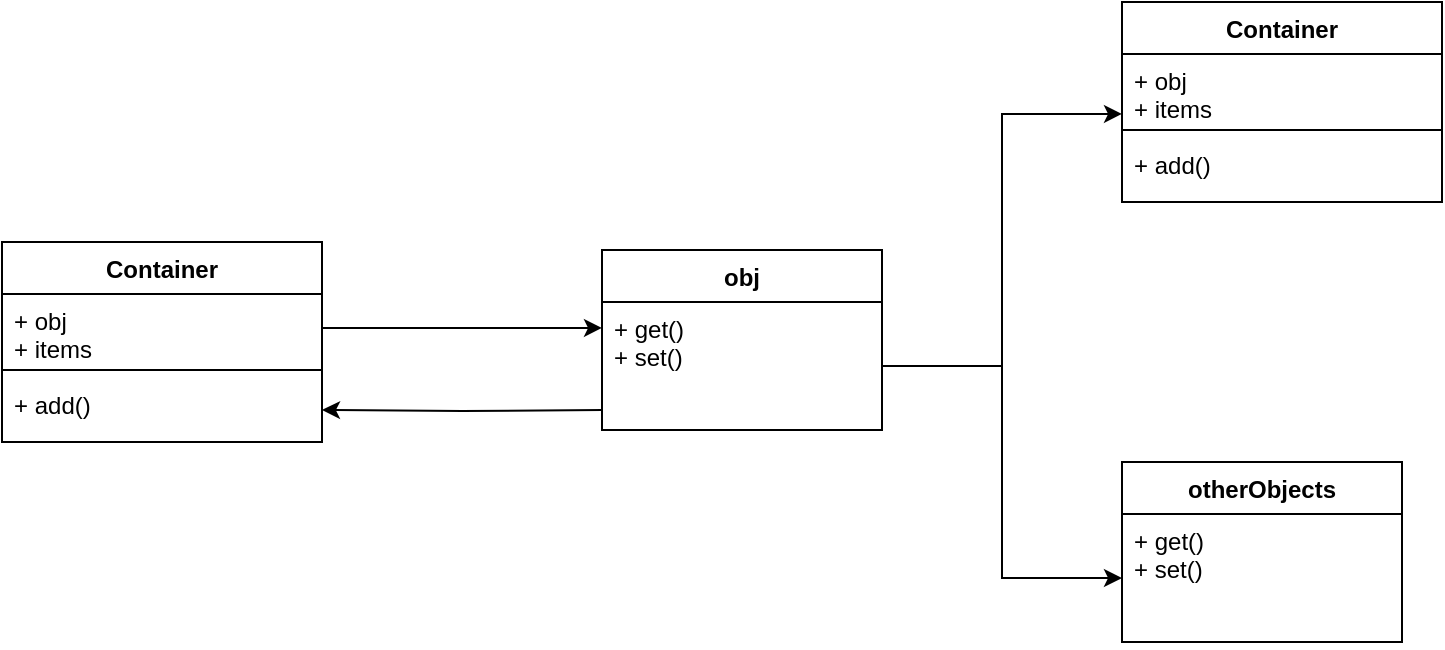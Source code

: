 <mxfile version="18.0.6" type="device"><diagram id="I8nTYieujlO24Bms7I8n" name="Página-1"><mxGraphModel dx="1101" dy="-484" grid="1" gridSize="10" guides="1" tooltips="1" connect="1" arrows="1" fold="1" page="1" pageScale="1" pageWidth="827" pageHeight="1169" math="0" shadow="0"><root><mxCell id="0"/><mxCell id="1" parent="0"/><mxCell id="_TDPx9sgOGXNv7_Ddios-1" value="Container" style="swimlane;fontStyle=1;align=center;verticalAlign=top;childLayout=stackLayout;horizontal=1;startSize=26;horizontalStack=0;resizeParent=1;resizeParentMax=0;resizeLast=0;collapsible=1;marginBottom=0;" parent="1" vertex="1"><mxGeometry x="30" y="1630" width="160" height="100" as="geometry"/></mxCell><mxCell id="_TDPx9sgOGXNv7_Ddios-2" value="+ obj&#10;+ items" style="text;strokeColor=none;fillColor=none;align=left;verticalAlign=top;spacingLeft=4;spacingRight=4;overflow=hidden;rotatable=0;points=[[0,0.5],[1,0.5]];portConstraint=eastwest;" parent="_TDPx9sgOGXNv7_Ddios-1" vertex="1"><mxGeometry y="26" width="160" height="34" as="geometry"/></mxCell><mxCell id="_TDPx9sgOGXNv7_Ddios-3" value="" style="line;strokeWidth=1;fillColor=none;align=left;verticalAlign=middle;spacingTop=-1;spacingLeft=3;spacingRight=3;rotatable=0;labelPosition=right;points=[];portConstraint=eastwest;" parent="_TDPx9sgOGXNv7_Ddios-1" vertex="1"><mxGeometry y="60" width="160" height="8" as="geometry"/></mxCell><mxCell id="_TDPx9sgOGXNv7_Ddios-4" value="+ add()" style="text;strokeColor=none;fillColor=none;align=left;verticalAlign=top;spacingLeft=4;spacingRight=4;overflow=hidden;rotatable=0;points=[[0,0.5],[1,0.5]];portConstraint=eastwest;" parent="_TDPx9sgOGXNv7_Ddios-1" vertex="1"><mxGeometry y="68" width="160" height="32" as="geometry"/></mxCell><mxCell id="_TDPx9sgOGXNv7_Ddios-5" value="obj" style="swimlane;fontStyle=1;childLayout=stackLayout;horizontal=1;startSize=26;fillColor=none;horizontalStack=0;resizeParent=1;resizeParentMax=0;resizeLast=0;collapsible=1;marginBottom=0;" parent="1" vertex="1"><mxGeometry x="330" y="1634" width="140" height="90" as="geometry"/></mxCell><mxCell id="_TDPx9sgOGXNv7_Ddios-6" value="+ get()&#10;+ set()" style="text;strokeColor=none;fillColor=none;align=left;verticalAlign=top;spacingLeft=4;spacingRight=4;overflow=hidden;rotatable=0;points=[[0,0.5],[1,0.5]];portConstraint=eastwest;" parent="_TDPx9sgOGXNv7_Ddios-5" vertex="1"><mxGeometry y="26" width="140" height="64" as="geometry"/></mxCell><mxCell id="_TDPx9sgOGXNv7_Ddios-9" style="edgeStyle=orthogonalEdgeStyle;rounded=0;orthogonalLoop=1;jettySize=auto;html=1;entryX=0;entryY=0.203;entryDx=0;entryDy=0;entryPerimeter=0;strokeColor=default;endArrow=classic;endFill=1;" parent="1" source="_TDPx9sgOGXNv7_Ddios-2" target="_TDPx9sgOGXNv7_Ddios-6" edge="1"><mxGeometry relative="1" as="geometry"/></mxCell><mxCell id="_TDPx9sgOGXNv7_Ddios-10" style="edgeStyle=orthogonalEdgeStyle;rounded=0;orthogonalLoop=1;jettySize=auto;html=1;entryX=1;entryY=0.5;entryDx=0;entryDy=0;" parent="1" target="_TDPx9sgOGXNv7_Ddios-4" edge="1"><mxGeometry relative="1" as="geometry"><mxPoint x="330" y="1714" as="sourcePoint"/><mxPoint x="200" y="1714" as="targetPoint"/></mxGeometry></mxCell><mxCell id="_knWAdnticjTRXkDGaUi-1" value="Container" style="swimlane;fontStyle=1;align=center;verticalAlign=top;childLayout=stackLayout;horizontal=1;startSize=26;horizontalStack=0;resizeParent=1;resizeParentMax=0;resizeLast=0;collapsible=1;marginBottom=0;" parent="1" vertex="1"><mxGeometry x="590" y="1510" width="160" height="100" as="geometry"/></mxCell><mxCell id="_knWAdnticjTRXkDGaUi-2" value="+ obj&#10;+ items" style="text;strokeColor=none;fillColor=none;align=left;verticalAlign=top;spacingLeft=4;spacingRight=4;overflow=hidden;rotatable=0;points=[[0,0.5],[1,0.5]];portConstraint=eastwest;" parent="_knWAdnticjTRXkDGaUi-1" vertex="1"><mxGeometry y="26" width="160" height="34" as="geometry"/></mxCell><mxCell id="_knWAdnticjTRXkDGaUi-3" value="" style="line;strokeWidth=1;fillColor=none;align=left;verticalAlign=middle;spacingTop=-1;spacingLeft=3;spacingRight=3;rotatable=0;labelPosition=right;points=[];portConstraint=eastwest;" parent="_knWAdnticjTRXkDGaUi-1" vertex="1"><mxGeometry y="60" width="160" height="8" as="geometry"/></mxCell><mxCell id="_knWAdnticjTRXkDGaUi-4" value="+ add()" style="text;strokeColor=none;fillColor=none;align=left;verticalAlign=top;spacingLeft=4;spacingRight=4;overflow=hidden;rotatable=0;points=[[0,0.5],[1,0.5]];portConstraint=eastwest;" parent="_knWAdnticjTRXkDGaUi-1" vertex="1"><mxGeometry y="68" width="160" height="32" as="geometry"/></mxCell><mxCell id="_knWAdnticjTRXkDGaUi-5" value="otherObjects" style="swimlane;fontStyle=1;childLayout=stackLayout;horizontal=1;startSize=26;fillColor=none;horizontalStack=0;resizeParent=1;resizeParentMax=0;resizeLast=0;collapsible=1;marginBottom=0;" parent="1" vertex="1"><mxGeometry x="590" y="1740" width="140" height="90" as="geometry"/></mxCell><mxCell id="_knWAdnticjTRXkDGaUi-6" value="+ get()&#10;+ set()" style="text;strokeColor=none;fillColor=none;align=left;verticalAlign=top;spacingLeft=4;spacingRight=4;overflow=hidden;rotatable=0;points=[[0,0.5],[1,0.5]];portConstraint=eastwest;" parent="_knWAdnticjTRXkDGaUi-5" vertex="1"><mxGeometry y="26" width="140" height="64" as="geometry"/></mxCell><mxCell id="_knWAdnticjTRXkDGaUi-7" style="edgeStyle=orthogonalEdgeStyle;rounded=0;orthogonalLoop=1;jettySize=auto;html=1;entryX=0;entryY=0.882;entryDx=0;entryDy=0;entryPerimeter=0;" parent="1" source="_TDPx9sgOGXNv7_Ddios-6" target="_knWAdnticjTRXkDGaUi-2" edge="1"><mxGeometry relative="1" as="geometry"/></mxCell><mxCell id="_knWAdnticjTRXkDGaUi-8" style="edgeStyle=orthogonalEdgeStyle;rounded=0;orthogonalLoop=1;jettySize=auto;html=1;entryX=0;entryY=0.5;entryDx=0;entryDy=0;" parent="1" source="_TDPx9sgOGXNv7_Ddios-6" target="_knWAdnticjTRXkDGaUi-6" edge="1"><mxGeometry relative="1" as="geometry"><mxPoint x="580" y="1730" as="targetPoint"/></mxGeometry></mxCell></root></mxGraphModel></diagram></mxfile>